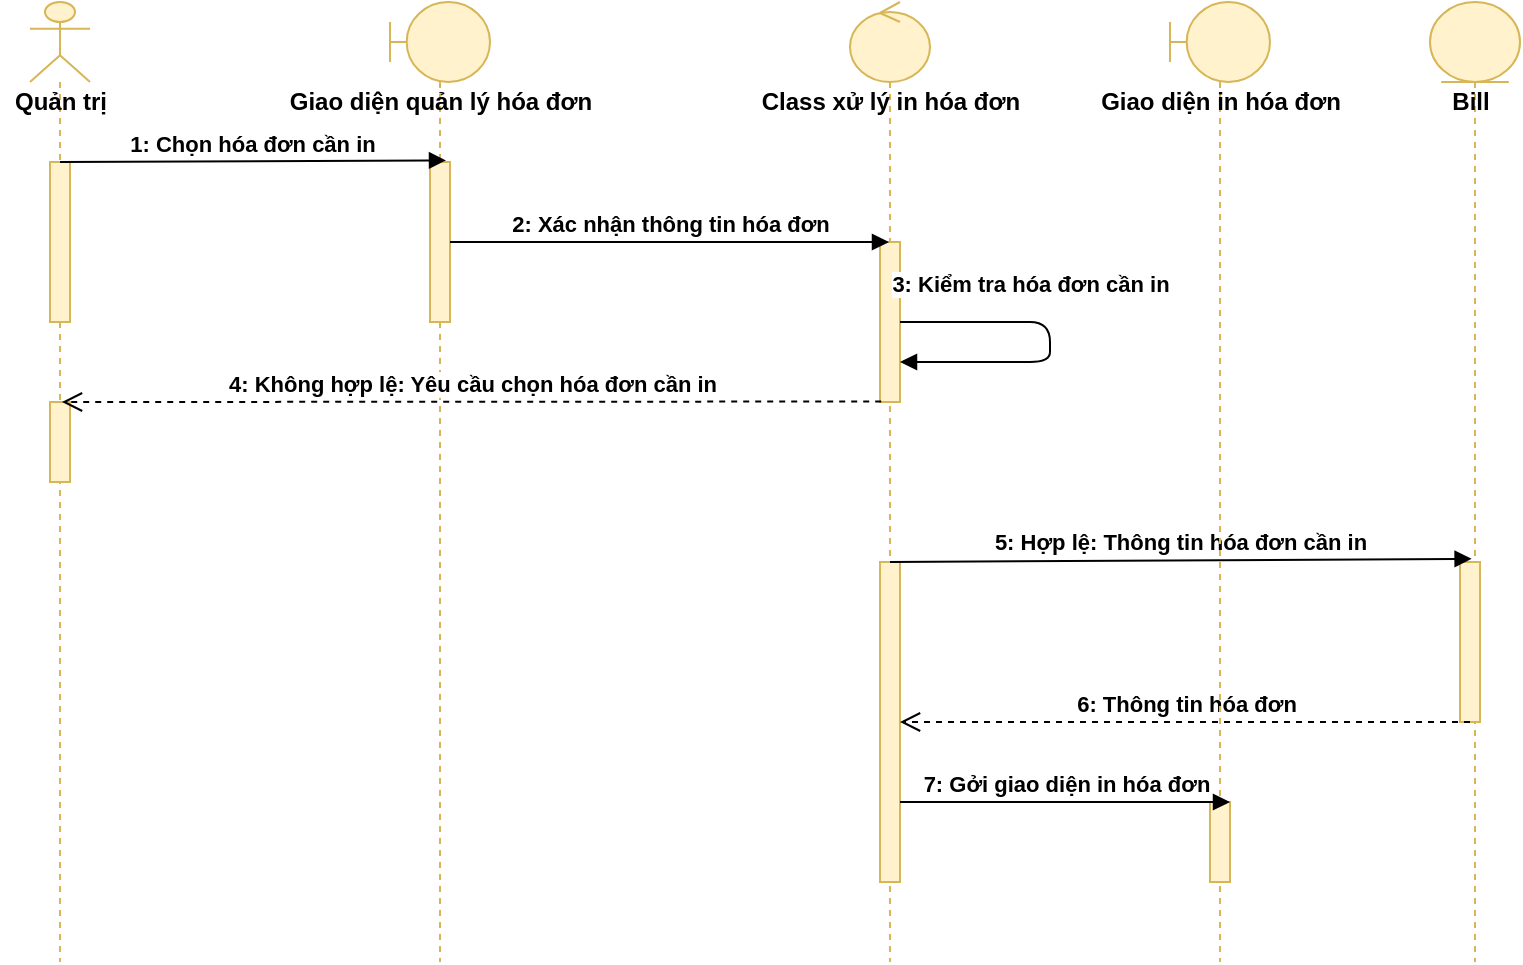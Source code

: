 <mxfile version="12.3.8" type="google" pages="1"><diagram id="BRlPsZnSDqHWvQfQr5ru" name="Page-1"><mxGraphModel dx="1038" dy="531" grid="1" gridSize="10" guides="1" tooltips="1" connect="1" arrows="1" fold="1" page="1" pageScale="1" pageWidth="850" pageHeight="1100" math="0" shadow="0"><root><mxCell id="0"/><mxCell id="1" parent="0"/><mxCell id="yP7oX9I9BYhuYMyAofYB-1" value="" style="shape=umlLifeline;participant=umlActor;perimeter=lifelinePerimeter;whiteSpace=wrap;html=1;container=1;collapsible=0;recursiveResize=0;verticalAlign=top;spacingTop=36;labelBackgroundColor=#ffffff;outlineConnect=0;fillColor=#fff2cc;strokeColor=#d6b656;" vertex="1" parent="1"><mxGeometry x="90" y="40" width="30" height="480" as="geometry"/></mxCell><mxCell id="yP7oX9I9BYhuYMyAofYB-2" value="" style="html=1;points=[];perimeter=orthogonalPerimeter;fillColor=#fff2cc;strokeColor=#d6b656;" vertex="1" parent="yP7oX9I9BYhuYMyAofYB-1"><mxGeometry x="10" y="80" width="10" height="80" as="geometry"/></mxCell><mxCell id="yP7oX9I9BYhuYMyAofYB-3" value="" style="html=1;points=[];perimeter=orthogonalPerimeter;fillColor=#fff2cc;strokeColor=#d6b656;" vertex="1" parent="yP7oX9I9BYhuYMyAofYB-1"><mxGeometry x="10" y="200" width="10" height="40" as="geometry"/></mxCell><mxCell id="yP7oX9I9BYhuYMyAofYB-5" value="&lt;b&gt;Quản trị&lt;/b&gt;" style="text;html=1;align=center;verticalAlign=middle;resizable=0;points=[];;autosize=1;" vertex="1" parent="1"><mxGeometry x="75" y="80" width="60" height="20" as="geometry"/></mxCell><mxCell id="yP7oX9I9BYhuYMyAofYB-6" value="" style="shape=umlLifeline;participant=umlBoundary;perimeter=lifelinePerimeter;whiteSpace=wrap;html=1;container=1;collapsible=0;recursiveResize=0;verticalAlign=top;spacingTop=36;labelBackgroundColor=#ffffff;outlineConnect=0;fillColor=#fff2cc;strokeColor=#d6b656;" vertex="1" parent="1"><mxGeometry x="270" y="40" width="50" height="480" as="geometry"/></mxCell><mxCell id="yP7oX9I9BYhuYMyAofYB-7" value="" style="html=1;points=[];perimeter=orthogonalPerimeter;fillColor=#fff2cc;strokeColor=#d6b656;" vertex="1" parent="yP7oX9I9BYhuYMyAofYB-6"><mxGeometry x="20" y="80" width="10" height="80" as="geometry"/></mxCell><mxCell id="yP7oX9I9BYhuYMyAofYB-8" value="&lt;b&gt;Giao diện quản lý hóa đơn&lt;/b&gt;" style="text;html=1;align=center;verticalAlign=middle;resizable=0;points=[];;autosize=1;" vertex="1" parent="1"><mxGeometry x="210" y="80" width="170" height="20" as="geometry"/></mxCell><mxCell id="yP7oX9I9BYhuYMyAofYB-9" value="" style="shape=umlLifeline;participant=umlControl;perimeter=lifelinePerimeter;whiteSpace=wrap;html=1;container=1;collapsible=0;recursiveResize=0;verticalAlign=top;spacingTop=36;labelBackgroundColor=#ffffff;outlineConnect=0;fillColor=#fff2cc;strokeColor=#d6b656;" vertex="1" parent="1"><mxGeometry x="500" y="40" width="40" height="480" as="geometry"/></mxCell><mxCell id="yP7oX9I9BYhuYMyAofYB-10" value="" style="html=1;points=[];perimeter=orthogonalPerimeter;fillColor=#fff2cc;strokeColor=#d6b656;" vertex="1" parent="yP7oX9I9BYhuYMyAofYB-9"><mxGeometry x="15" y="120" width="10" height="80" as="geometry"/></mxCell><mxCell id="yP7oX9I9BYhuYMyAofYB-11" value="" style="html=1;points=[];perimeter=orthogonalPerimeter;fillColor=#fff2cc;strokeColor=#d6b656;" vertex="1" parent="yP7oX9I9BYhuYMyAofYB-9"><mxGeometry x="15" y="280" width="10" height="160" as="geometry"/></mxCell><mxCell id="yP7oX9I9BYhuYMyAofYB-18" value="3: Kiểm tra hóa đơn cần in" style="html=1;verticalAlign=bottom;endArrow=block;fontStyle=1;exitX=1;exitY=0.5;exitDx=0;exitDy=0;exitPerimeter=0;entryX=1;entryY=0.75;entryDx=0;entryDy=0;entryPerimeter=0;" edge="1" parent="yP7oX9I9BYhuYMyAofYB-9" target="yP7oX9I9BYhuYMyAofYB-10" source="yP7oX9I9BYhuYMyAofYB-10"><mxGeometry x="-0.235" y="10" width="80" relative="1" as="geometry"><mxPoint x="25" y="200" as="sourcePoint"/><mxPoint x="25" y="220" as="targetPoint"/><Array as="points"><mxPoint x="100" y="160"/><mxPoint x="100" y="180"/></Array><mxPoint as="offset"/></mxGeometry></mxCell><mxCell id="yP7oX9I9BYhuYMyAofYB-13" value="&lt;b&gt;Class xử lý in hóa đơn&lt;/b&gt;" style="text;html=1;align=center;verticalAlign=middle;resizable=0;points=[];;autosize=1;" vertex="1" parent="1"><mxGeometry x="445" y="80" width="150" height="20" as="geometry"/></mxCell><mxCell id="yP7oX9I9BYhuYMyAofYB-14" value="" style="shape=umlLifeline;participant=umlEntity;perimeter=lifelinePerimeter;whiteSpace=wrap;html=1;container=1;collapsible=0;recursiveResize=0;verticalAlign=top;spacingTop=36;labelBackgroundColor=#ffffff;outlineConnect=0;fillColor=#fff2cc;strokeColor=#d6b656;" vertex="1" parent="1"><mxGeometry x="790" y="40" width="45" height="480" as="geometry"/></mxCell><mxCell id="yP7oX9I9BYhuYMyAofYB-15" value="&lt;b&gt;Bill&lt;/b&gt;" style="text;html=1;align=center;verticalAlign=middle;resizable=0;points=[];;autosize=1;" vertex="1" parent="yP7oX9I9BYhuYMyAofYB-14"><mxGeometry x="5" y="40" width="30" height="20" as="geometry"/></mxCell><mxCell id="yP7oX9I9BYhuYMyAofYB-20" value="" style="html=1;points=[];perimeter=orthogonalPerimeter;fillColor=#fff2cc;strokeColor=#d6b656;" vertex="1" parent="yP7oX9I9BYhuYMyAofYB-14"><mxGeometry x="15" y="280" width="10" height="80" as="geometry"/></mxCell><mxCell id="yP7oX9I9BYhuYMyAofYB-17" value="2: Xác nhận thông tin hóa đơn" style="html=1;verticalAlign=bottom;endArrow=block;fontStyle=1;" edge="1" parent="1" target="yP7oX9I9BYhuYMyAofYB-9" source="yP7oX9I9BYhuYMyAofYB-7"><mxGeometry width="80" relative="1" as="geometry"><mxPoint x="300" y="200" as="sourcePoint"/><mxPoint x="484.5" y="200" as="targetPoint"/></mxGeometry></mxCell><mxCell id="yP7oX9I9BYhuYMyAofYB-19" value="4: Không hợp lệ: Yêu cầu chọn hóa đơn cần in" style="html=1;verticalAlign=bottom;endArrow=open;dashed=1;endSize=8;fontStyle=1;exitX=0.06;exitY=0.997;exitDx=0;exitDy=0;exitPerimeter=0;entryX=0.6;entryY=0;entryDx=0;entryDy=0;entryPerimeter=0;" edge="1" parent="1" source="yP7oX9I9BYhuYMyAofYB-10" target="yP7oX9I9BYhuYMyAofYB-3"><mxGeometry relative="1" as="geometry"><mxPoint x="185" y="280" as="sourcePoint"/><mxPoint x="105" y="280" as="targetPoint"/></mxGeometry></mxCell><mxCell id="yP7oX9I9BYhuYMyAofYB-21" value="5: Hợp lệ: Thông tin hóa đơn cần in" style="html=1;verticalAlign=bottom;endArrow=block;fontStyle=1;entryX=0.58;entryY=-0.02;entryDx=0;entryDy=0;entryPerimeter=0;" edge="1" parent="1" target="yP7oX9I9BYhuYMyAofYB-20"><mxGeometry width="80" relative="1" as="geometry"><mxPoint x="520" y="320" as="sourcePoint"/><mxPoint x="735" y="359.5" as="targetPoint"/></mxGeometry></mxCell><mxCell id="yP7oX9I9BYhuYMyAofYB-22" value="6: Thông tin hóa đơn" style="html=1;verticalAlign=bottom;endArrow=open;dashed=1;endSize=8;fontStyle=1;" edge="1" parent="1"><mxGeometry relative="1" as="geometry"><mxPoint x="810" y="400" as="sourcePoint"/><mxPoint x="525" y="400" as="targetPoint"/></mxGeometry></mxCell><mxCell id="yP7oX9I9BYhuYMyAofYB-23" value="" style="shape=umlLifeline;participant=umlBoundary;perimeter=lifelinePerimeter;whiteSpace=wrap;html=1;container=1;collapsible=0;recursiveResize=0;verticalAlign=top;spacingTop=36;labelBackgroundColor=#ffffff;outlineConnect=0;fillColor=#fff2cc;strokeColor=#d6b656;" vertex="1" parent="1"><mxGeometry x="660" y="40" width="50" height="480" as="geometry"/></mxCell><mxCell id="yP7oX9I9BYhuYMyAofYB-12" value="" style="html=1;points=[];perimeter=orthogonalPerimeter;fillColor=#fff2cc;strokeColor=#d6b656;" vertex="1" parent="yP7oX9I9BYhuYMyAofYB-23"><mxGeometry x="20" y="400" width="10" height="40" as="geometry"/></mxCell><mxCell id="yP7oX9I9BYhuYMyAofYB-24" value="&lt;b&gt;Giao diện in hóa đơn&lt;/b&gt;" style="text;html=1;align=center;verticalAlign=middle;resizable=0;points=[];;autosize=1;" vertex="1" parent="1"><mxGeometry x="615" y="80" width="140" height="20" as="geometry"/></mxCell><mxCell id="yP7oX9I9BYhuYMyAofYB-25" value="1: Chọn hóa đơn cần in" style="html=1;verticalAlign=bottom;endArrow=block;fontStyle=1;entryX=0.8;entryY=-0.01;entryDx=0;entryDy=0;entryPerimeter=0;" edge="1" parent="1" target="yP7oX9I9BYhuYMyAofYB-7"><mxGeometry width="80" relative="1" as="geometry"><mxPoint x="105" y="120" as="sourcePoint"/><mxPoint x="185" y="120" as="targetPoint"/></mxGeometry></mxCell><mxCell id="yP7oX9I9BYhuYMyAofYB-28" value="7: Gởi giao diện in hóa đơn" style="html=1;verticalAlign=bottom;endArrow=block;fontStyle=1;" edge="1" parent="1"><mxGeometry width="80" relative="1" as="geometry"><mxPoint x="525" y="440" as="sourcePoint"/><mxPoint x="690" y="440" as="targetPoint"/></mxGeometry></mxCell></root></mxGraphModel></diagram></mxfile>